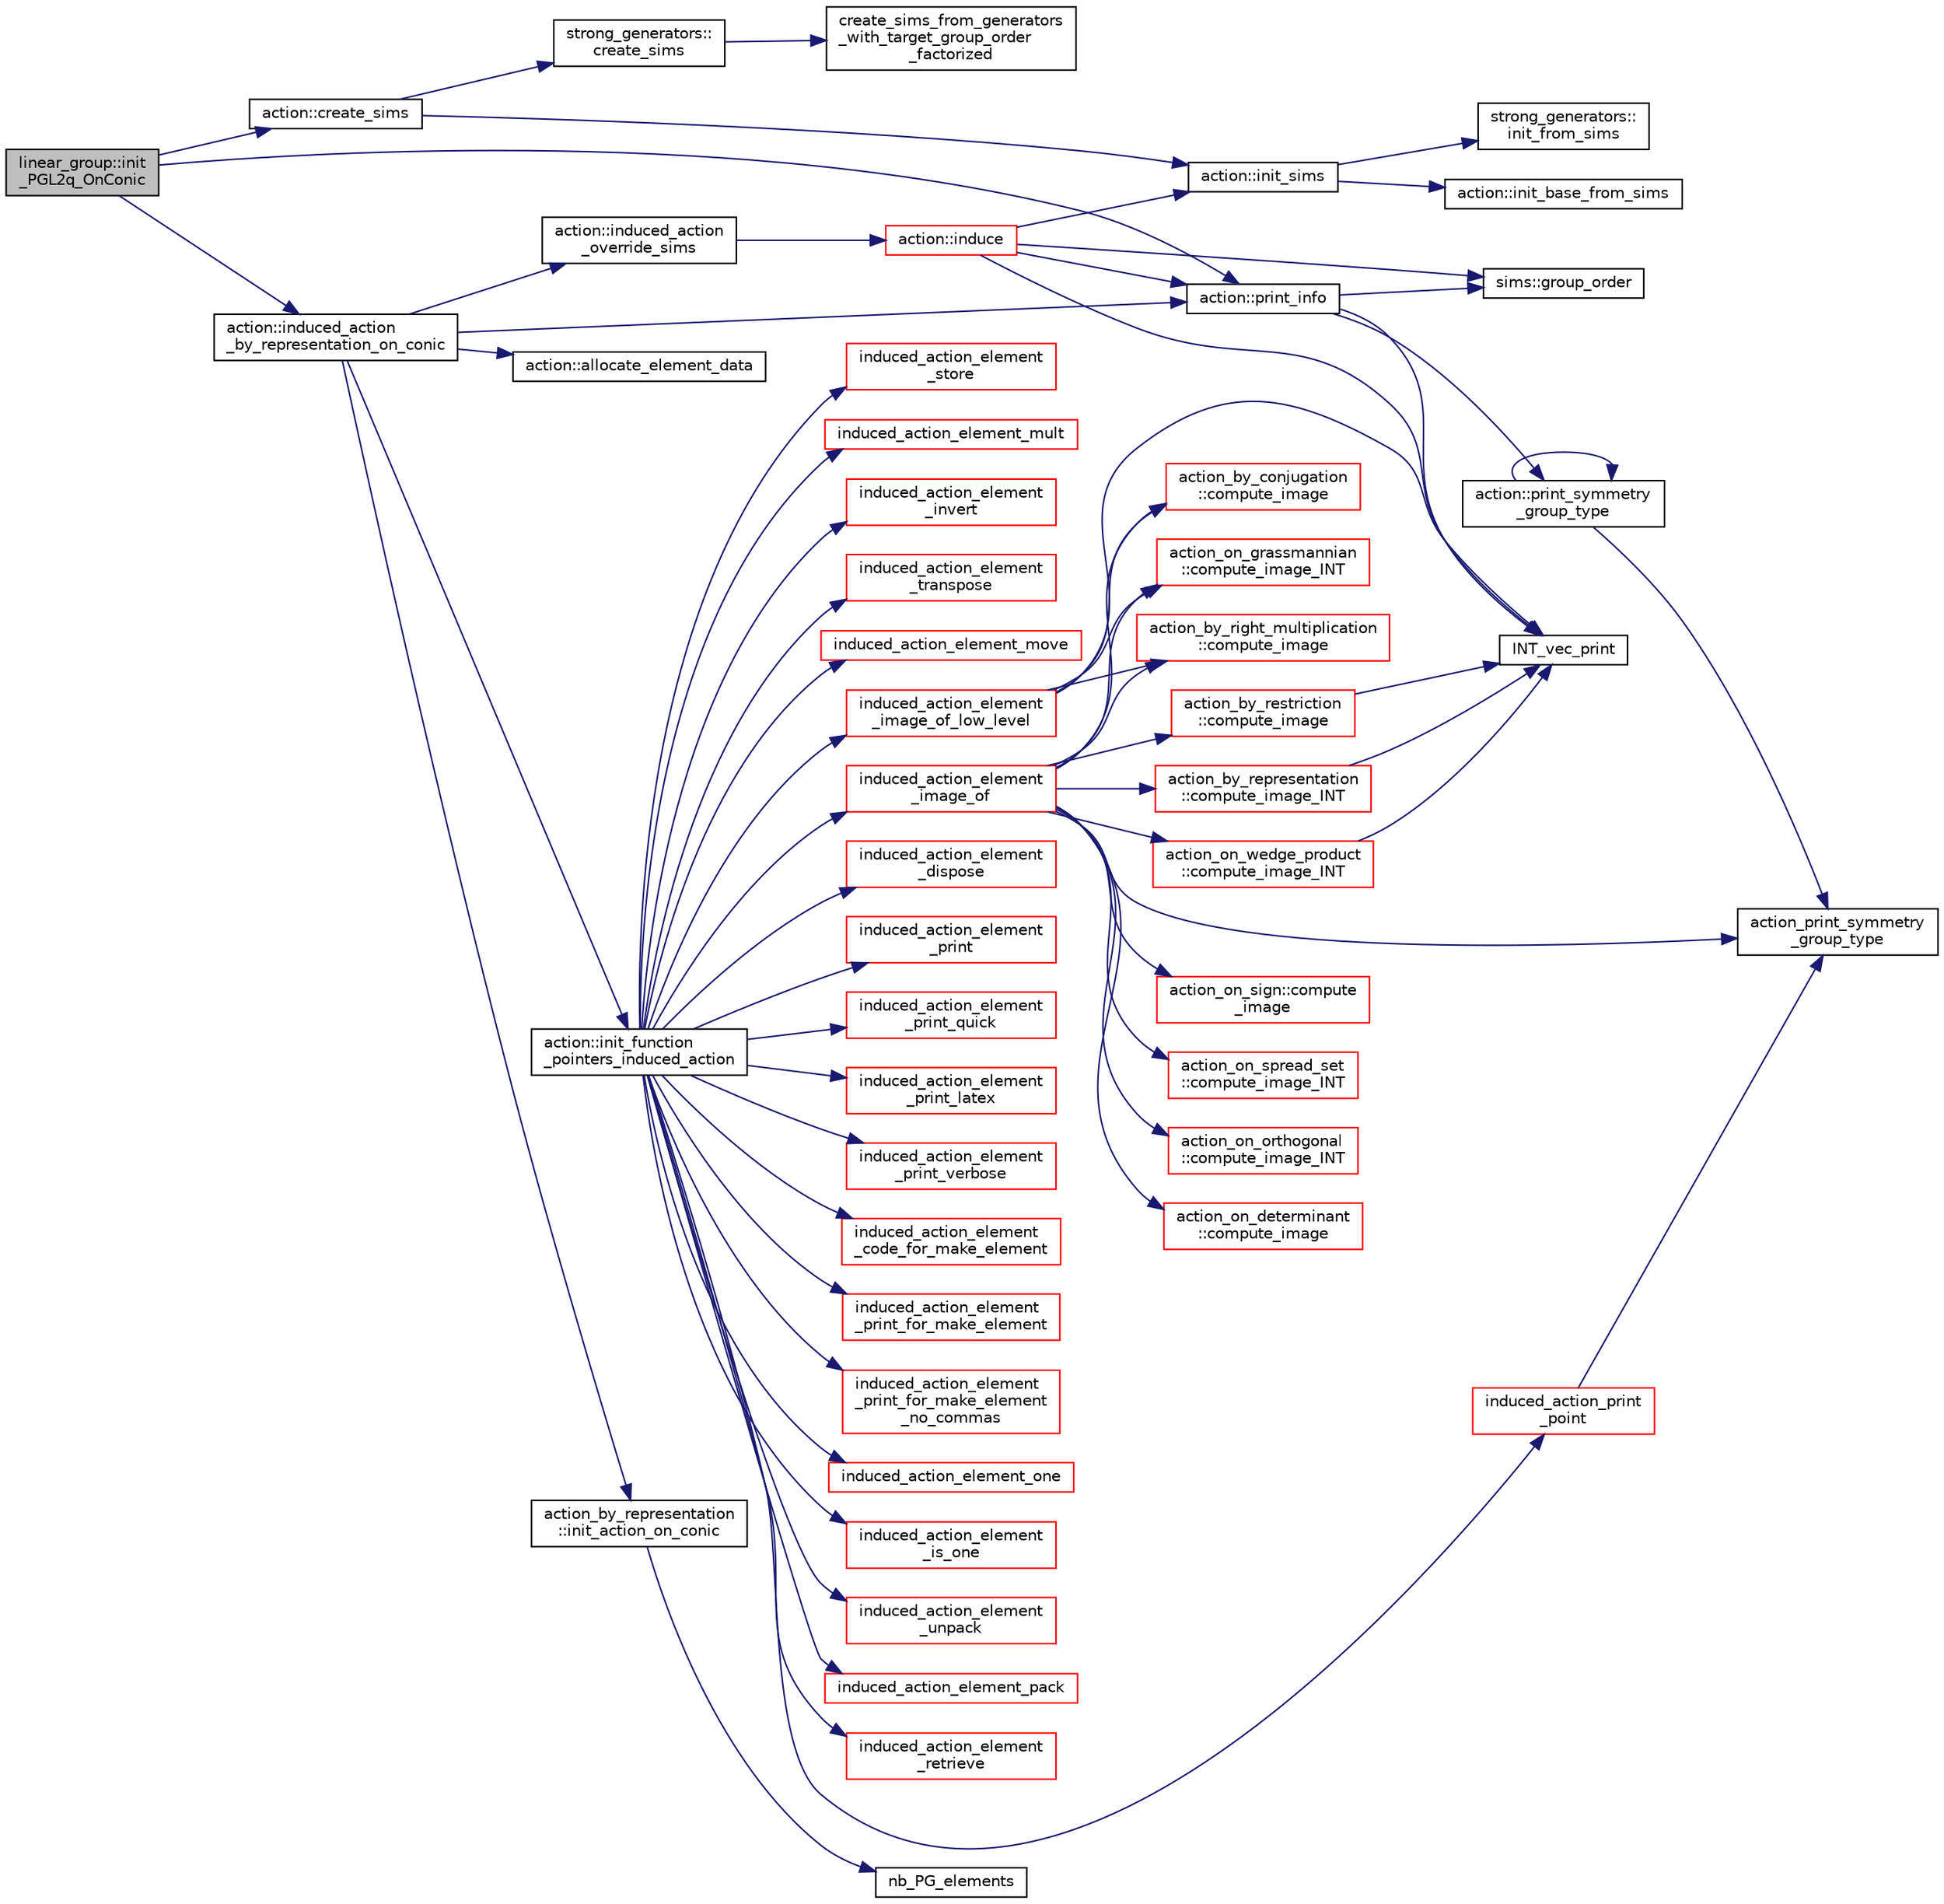 digraph "linear_group::init_PGL2q_OnConic"
{
  edge [fontname="Helvetica",fontsize="10",labelfontname="Helvetica",labelfontsize="10"];
  node [fontname="Helvetica",fontsize="10",shape=record];
  rankdir="LR";
  Node945 [label="linear_group::init\l_PGL2q_OnConic",height=0.2,width=0.4,color="black", fillcolor="grey75", style="filled", fontcolor="black"];
  Node945 -> Node946 [color="midnightblue",fontsize="10",style="solid",fontname="Helvetica"];
  Node946 [label="action::create_sims",height=0.2,width=0.4,color="black", fillcolor="white", style="filled",URL="$d2/d86/classaction.html#aabdb8aa15327fc527589f38d85102914"];
  Node946 -> Node947 [color="midnightblue",fontsize="10",style="solid",fontname="Helvetica"];
  Node947 [label="strong_generators::\lcreate_sims",height=0.2,width=0.4,color="black", fillcolor="white", style="filled",URL="$dc/d09/classstrong__generators.html#afca700d50772a39eeb74239355ae67e1"];
  Node947 -> Node948 [color="midnightblue",fontsize="10",style="solid",fontname="Helvetica"];
  Node948 [label="create_sims_from_generators\l_with_target_group_order\l_factorized",height=0.2,width=0.4,color="black", fillcolor="white", style="filled",URL="$d2/d3a/group__theory_8h.html#a40f2df36e351d6e63bd2bb196cc5b430"];
  Node946 -> Node949 [color="midnightblue",fontsize="10",style="solid",fontname="Helvetica"];
  Node949 [label="action::init_sims",height=0.2,width=0.4,color="black", fillcolor="white", style="filled",URL="$d2/d86/classaction.html#a74656357e44267b594ede82318fe124c"];
  Node949 -> Node950 [color="midnightblue",fontsize="10",style="solid",fontname="Helvetica"];
  Node950 [label="action::init_base_from_sims",height=0.2,width=0.4,color="black", fillcolor="white", style="filled",URL="$d2/d86/classaction.html#a3af19dd4cf854ee26d53409cd4762d3f"];
  Node949 -> Node951 [color="midnightblue",fontsize="10",style="solid",fontname="Helvetica"];
  Node951 [label="strong_generators::\linit_from_sims",height=0.2,width=0.4,color="black", fillcolor="white", style="filled",URL="$dc/d09/classstrong__generators.html#a2b997decdab82e889c1151f29a846a66"];
  Node945 -> Node952 [color="midnightblue",fontsize="10",style="solid",fontname="Helvetica"];
  Node952 [label="action::induced_action\l_by_representation_on_conic",height=0.2,width=0.4,color="black", fillcolor="white", style="filled",URL="$d2/d86/classaction.html#a228538e3f07bc186db8eb5da8b90f617"];
  Node952 -> Node953 [color="midnightblue",fontsize="10",style="solid",fontname="Helvetica"];
  Node953 [label="action_by_representation\l::init_action_on_conic",height=0.2,width=0.4,color="black", fillcolor="white", style="filled",URL="$d1/d9d/classaction__by__representation.html#af671877ad58ec641e3ddbc3917a6f367"];
  Node953 -> Node954 [color="midnightblue",fontsize="10",style="solid",fontname="Helvetica"];
  Node954 [label="nb_PG_elements",height=0.2,width=0.4,color="black", fillcolor="white", style="filled",URL="$d4/d67/geometry_8h.html#ada56c56cb5c7b39553dc0391f2df1cee"];
  Node952 -> Node955 [color="midnightblue",fontsize="10",style="solid",fontname="Helvetica"];
  Node955 [label="action::init_function\l_pointers_induced_action",height=0.2,width=0.4,color="black", fillcolor="white", style="filled",URL="$d2/d86/classaction.html#a3b9287d084b24f7a3b9532a7589c58de"];
  Node955 -> Node956 [color="midnightblue",fontsize="10",style="solid",fontname="Helvetica"];
  Node956 [label="induced_action_element\l_image_of",height=0.2,width=0.4,color="red", fillcolor="white", style="filled",URL="$dc/dd4/group__actions_8h.html#a821850d6c3988dd122de0489cd36f0f0"];
  Node956 -> Node957 [color="midnightblue",fontsize="10",style="solid",fontname="Helvetica"];
  Node957 [label="action_by_right_multiplication\l::compute_image",height=0.2,width=0.4,color="red", fillcolor="white", style="filled",URL="$d5/daa/classaction__by__right__multiplication.html#a5407ada4c7d5a1775144fbaadbb8be8e"];
  Node956 -> Node984 [color="midnightblue",fontsize="10",style="solid",fontname="Helvetica"];
  Node984 [label="action_by_restriction\l::compute_image",height=0.2,width=0.4,color="red", fillcolor="white", style="filled",URL="$d1/d7e/classaction__by__restriction.html#a2d669c0f0b3905fb5effc983c9fbb0cc"];
  Node984 -> Node960 [color="midnightblue",fontsize="10",style="solid",fontname="Helvetica"];
  Node960 [label="INT_vec_print",height=0.2,width=0.4,color="black", fillcolor="white", style="filled",URL="$df/dbf/sajeeb_8_c.html#a79a5901af0b47dd0d694109543c027fe"];
  Node956 -> Node986 [color="midnightblue",fontsize="10",style="solid",fontname="Helvetica"];
  Node986 [label="action_by_conjugation\l::compute_image",height=0.2,width=0.4,color="red", fillcolor="white", style="filled",URL="$d3/dda/classaction__by__conjugation.html#acd62853354e392089a10381a4f7c5ac6"];
  Node956 -> Node987 [color="midnightblue",fontsize="10",style="solid",fontname="Helvetica"];
  Node987 [label="action_by_representation\l::compute_image_INT",height=0.2,width=0.4,color="red", fillcolor="white", style="filled",URL="$d1/d9d/classaction__by__representation.html#a8c6b43be13f3fa61c51d3c5f2a3411d4"];
  Node987 -> Node960 [color="midnightblue",fontsize="10",style="solid",fontname="Helvetica"];
  Node956 -> Node1000 [color="midnightblue",fontsize="10",style="solid",fontname="Helvetica"];
  Node1000 [label="action_on_determinant\l::compute_image",height=0.2,width=0.4,color="red", fillcolor="white", style="filled",URL="$d4/d32/classaction__on__determinant.html#afc50562cf0aa95e81eb0062749dc3940"];
  Node956 -> Node1017 [color="midnightblue",fontsize="10",style="solid",fontname="Helvetica"];
  Node1017 [label="action_on_sign::compute\l_image",height=0.2,width=0.4,color="red", fillcolor="white", style="filled",URL="$da/d06/classaction__on__sign.html#a50a03ddd12e5619d59aee3de0fb5930e"];
  Node956 -> Node1018 [color="midnightblue",fontsize="10",style="solid",fontname="Helvetica"];
  Node1018 [label="action_on_grassmannian\l::compute_image_INT",height=0.2,width=0.4,color="red", fillcolor="white", style="filled",URL="$d9/ddf/classaction__on__grassmannian.html#a5379b51e0c1a96eaa1e087a8228604ca"];
  Node956 -> Node1033 [color="midnightblue",fontsize="10",style="solid",fontname="Helvetica"];
  Node1033 [label="action_on_spread_set\l::compute_image_INT",height=0.2,width=0.4,color="red", fillcolor="white", style="filled",URL="$d2/d7a/classaction__on__spread__set.html#a424ae719c98b5d99978e60f8f2d65437"];
  Node956 -> Node1063 [color="midnightblue",fontsize="10",style="solid",fontname="Helvetica"];
  Node1063 [label="action_on_orthogonal\l::compute_image_INT",height=0.2,width=0.4,color="red", fillcolor="white", style="filled",URL="$dc/d87/classaction__on__orthogonal.html#a53cee5a150163f7614151b9cd1fc06f3"];
  Node956 -> Node1247 [color="midnightblue",fontsize="10",style="solid",fontname="Helvetica"];
  Node1247 [label="action_on_wedge_product\l::compute_image_INT",height=0.2,width=0.4,color="red", fillcolor="white", style="filled",URL="$d0/deb/classaction__on__wedge__product.html#a54b13528f0219a5c1a87386725cc9548"];
  Node1247 -> Node960 [color="midnightblue",fontsize="10",style="solid",fontname="Helvetica"];
  Node956 -> Node1062 [color="midnightblue",fontsize="10",style="solid",fontname="Helvetica"];
  Node1062 [label="action_print_symmetry\l_group_type",height=0.2,width=0.4,color="black", fillcolor="white", style="filled",URL="$d5/d90/action__global_8_c.html#a03666b9440c4962148eba7905b9f843c"];
  Node955 -> Node1362 [color="midnightblue",fontsize="10",style="solid",fontname="Helvetica"];
  Node1362 [label="induced_action_element\l_image_of_low_level",height=0.2,width=0.4,color="red", fillcolor="white", style="filled",URL="$dc/dd4/group__actions_8h.html#aa4bc5f68829829d9a41223c260c658c5"];
  Node1362 -> Node960 [color="midnightblue",fontsize="10",style="solid",fontname="Helvetica"];
  Node1362 -> Node957 [color="midnightblue",fontsize="10",style="solid",fontname="Helvetica"];
  Node1362 -> Node986 [color="midnightblue",fontsize="10",style="solid",fontname="Helvetica"];
  Node1362 -> Node1018 [color="midnightblue",fontsize="10",style="solid",fontname="Helvetica"];
  Node955 -> Node1364 [color="midnightblue",fontsize="10",style="solid",fontname="Helvetica"];
  Node1364 [label="induced_action_element_one",height=0.2,width=0.4,color="red", fillcolor="white", style="filled",URL="$dc/dd4/group__actions_8h.html#a11ad8abff8304e30e16403a1975a8aab"];
  Node955 -> Node1366 [color="midnightblue",fontsize="10",style="solid",fontname="Helvetica"];
  Node1366 [label="induced_action_element\l_is_one",height=0.2,width=0.4,color="red", fillcolor="white", style="filled",URL="$dc/dd4/group__actions_8h.html#aadb6a2b56e25c82dd455de09bb4bda82"];
  Node955 -> Node1370 [color="midnightblue",fontsize="10",style="solid",fontname="Helvetica"];
  Node1370 [label="induced_action_element\l_unpack",height=0.2,width=0.4,color="red", fillcolor="white", style="filled",URL="$dc/dd4/group__actions_8h.html#a99c6ddc3d11eeccddf87ca23badd1890"];
  Node955 -> Node1373 [color="midnightblue",fontsize="10",style="solid",fontname="Helvetica"];
  Node1373 [label="induced_action_element_pack",height=0.2,width=0.4,color="red", fillcolor="white", style="filled",URL="$dc/dd4/group__actions_8h.html#aa80cbe650affcff950137367a431715f"];
  Node955 -> Node1376 [color="midnightblue",fontsize="10",style="solid",fontname="Helvetica"];
  Node1376 [label="induced_action_element\l_retrieve",height=0.2,width=0.4,color="red", fillcolor="white", style="filled",URL="$dc/dd4/group__actions_8h.html#a9e51f4ab67af75d0a12a3eb7f211a5b4"];
  Node955 -> Node1382 [color="midnightblue",fontsize="10",style="solid",fontname="Helvetica"];
  Node1382 [label="induced_action_element\l_store",height=0.2,width=0.4,color="red", fillcolor="white", style="filled",URL="$dc/dd4/group__actions_8h.html#a23d42fb239ba7e886b1fb9fc96f1a3be"];
  Node955 -> Node1389 [color="midnightblue",fontsize="10",style="solid",fontname="Helvetica"];
  Node1389 [label="induced_action_element_mult",height=0.2,width=0.4,color="red", fillcolor="white", style="filled",URL="$dc/dd4/group__actions_8h.html#a7b00701d128922145960b4c15307113c"];
  Node955 -> Node1391 [color="midnightblue",fontsize="10",style="solid",fontname="Helvetica"];
  Node1391 [label="induced_action_element\l_invert",height=0.2,width=0.4,color="red", fillcolor="white", style="filled",URL="$dc/dd4/group__actions_8h.html#a9b7e3c76b30897cb2b62a974e063ce12"];
  Node955 -> Node1393 [color="midnightblue",fontsize="10",style="solid",fontname="Helvetica"];
  Node1393 [label="induced_action_element\l_transpose",height=0.2,width=0.4,color="red", fillcolor="white", style="filled",URL="$dc/dd4/group__actions_8h.html#ad1379970ade84fe3a44f26f5ec500db4"];
  Node955 -> Node1396 [color="midnightblue",fontsize="10",style="solid",fontname="Helvetica"];
  Node1396 [label="induced_action_element_move",height=0.2,width=0.4,color="red", fillcolor="white", style="filled",URL="$dc/dd4/group__actions_8h.html#a7b319593ee737d9c1ab5bc6223377541"];
  Node955 -> Node1398 [color="midnightblue",fontsize="10",style="solid",fontname="Helvetica"];
  Node1398 [label="induced_action_element\l_dispose",height=0.2,width=0.4,color="red", fillcolor="white", style="filled",URL="$dc/dd4/group__actions_8h.html#a5bf4e1daf5b0e799af9e065ab8046f99"];
  Node955 -> Node1400 [color="midnightblue",fontsize="10",style="solid",fontname="Helvetica"];
  Node1400 [label="induced_action_element\l_print",height=0.2,width=0.4,color="red", fillcolor="white", style="filled",URL="$dc/dd4/group__actions_8h.html#a670952bd230bf34b82f276deab684d23"];
  Node955 -> Node1404 [color="midnightblue",fontsize="10",style="solid",fontname="Helvetica"];
  Node1404 [label="induced_action_element\l_print_quick",height=0.2,width=0.4,color="red", fillcolor="white", style="filled",URL="$dc/dd4/group__actions_8h.html#a91760d711eca781aa4dbee22a5fc0168"];
  Node955 -> Node1405 [color="midnightblue",fontsize="10",style="solid",fontname="Helvetica"];
  Node1405 [label="induced_action_element\l_print_latex",height=0.2,width=0.4,color="red", fillcolor="white", style="filled",URL="$dc/dd4/group__actions_8h.html#a962508fbbbac127426c42fe5d0f147ab"];
  Node955 -> Node1408 [color="midnightblue",fontsize="10",style="solid",fontname="Helvetica"];
  Node1408 [label="induced_action_element\l_print_verbose",height=0.2,width=0.4,color="red", fillcolor="white", style="filled",URL="$dc/dd4/group__actions_8h.html#a647a452eeefdaed4834375175fec37fc"];
  Node955 -> Node1410 [color="midnightblue",fontsize="10",style="solid",fontname="Helvetica"];
  Node1410 [label="induced_action_element\l_code_for_make_element",height=0.2,width=0.4,color="red", fillcolor="white", style="filled",URL="$dc/dd4/group__actions_8h.html#af1c12dd980d376e72daaf9a383cebfdc"];
  Node955 -> Node1412 [color="midnightblue",fontsize="10",style="solid",fontname="Helvetica"];
  Node1412 [label="induced_action_element\l_print_for_make_element",height=0.2,width=0.4,color="red", fillcolor="white", style="filled",URL="$dc/dd4/group__actions_8h.html#ad7e7ef951b164a7084837401e3dbc400"];
  Node955 -> Node1414 [color="midnightblue",fontsize="10",style="solid",fontname="Helvetica"];
  Node1414 [label="induced_action_element\l_print_for_make_element\l_no_commas",height=0.2,width=0.4,color="red", fillcolor="white", style="filled",URL="$dc/dd4/group__actions_8h.html#ae151544128a85b12466172340404b955"];
  Node955 -> Node1416 [color="midnightblue",fontsize="10",style="solid",fontname="Helvetica"];
  Node1416 [label="induced_action_print\l_point",height=0.2,width=0.4,color="red", fillcolor="white", style="filled",URL="$dc/dd4/group__actions_8h.html#af15373c64f9e8d33dd3c448d98cc2382"];
  Node1416 -> Node1062 [color="midnightblue",fontsize="10",style="solid",fontname="Helvetica"];
  Node952 -> Node1418 [color="midnightblue",fontsize="10",style="solid",fontname="Helvetica"];
  Node1418 [label="action::allocate_element_data",height=0.2,width=0.4,color="black", fillcolor="white", style="filled",URL="$d2/d86/classaction.html#adc5f98db8315bfd17fcd2fbb437d8f60"];
  Node952 -> Node1419 [color="midnightblue",fontsize="10",style="solid",fontname="Helvetica"];
  Node1419 [label="action::induced_action\l_override_sims",height=0.2,width=0.4,color="black", fillcolor="white", style="filled",URL="$d2/d86/classaction.html#ac8cc7d4543f6ef75a04777bd82ca244b"];
  Node1419 -> Node1420 [color="midnightblue",fontsize="10",style="solid",fontname="Helvetica"];
  Node1420 [label="action::induce",height=0.2,width=0.4,color="red", fillcolor="white", style="filled",URL="$d2/d86/classaction.html#a32012836490e544a15fb4596b90cb07b"];
  Node1420 -> Node1421 [color="midnightblue",fontsize="10",style="solid",fontname="Helvetica"];
  Node1421 [label="action::print_info",height=0.2,width=0.4,color="black", fillcolor="white", style="filled",URL="$d2/d86/classaction.html#a6f89e493e5c5a32e5c3b8963d438ce86"];
  Node1421 -> Node1061 [color="midnightblue",fontsize="10",style="solid",fontname="Helvetica"];
  Node1061 [label="action::print_symmetry\l_group_type",height=0.2,width=0.4,color="black", fillcolor="white", style="filled",URL="$d2/d86/classaction.html#aed811766c7e64fe2c853df8b0b67aa6e"];
  Node1061 -> Node1062 [color="midnightblue",fontsize="10",style="solid",fontname="Helvetica"];
  Node1061 -> Node1061 [color="midnightblue",fontsize="10",style="solid",fontname="Helvetica"];
  Node1421 -> Node960 [color="midnightblue",fontsize="10",style="solid",fontname="Helvetica"];
  Node1421 -> Node1422 [color="midnightblue",fontsize="10",style="solid",fontname="Helvetica"];
  Node1422 [label="sims::group_order",height=0.2,width=0.4,color="black", fillcolor="white", style="filled",URL="$d9/df3/classsims.html#aa442445175656570fa35febbe790efad"];
  Node1420 -> Node1422 [color="midnightblue",fontsize="10",style="solid",fontname="Helvetica"];
  Node1420 -> Node960 [color="midnightblue",fontsize="10",style="solid",fontname="Helvetica"];
  Node1420 -> Node949 [color="midnightblue",fontsize="10",style="solid",fontname="Helvetica"];
  Node952 -> Node1421 [color="midnightblue",fontsize="10",style="solid",fontname="Helvetica"];
  Node945 -> Node1421 [color="midnightblue",fontsize="10",style="solid",fontname="Helvetica"];
}
